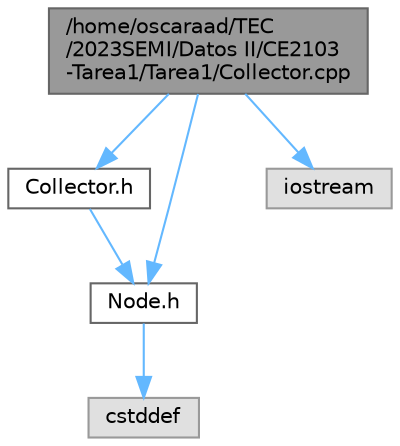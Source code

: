 digraph "/home/oscaraad/TEC/2023SEMI/Datos II/CE2103-Tarea1/Tarea1/Collector.cpp"
{
 // LATEX_PDF_SIZE
  bgcolor="transparent";
  edge [fontname=Helvetica,fontsize=10,labelfontname=Helvetica,labelfontsize=10];
  node [fontname=Helvetica,fontsize=10,shape=box,height=0.2,width=0.4];
  Node1 [label="/home/oscaraad/TEC\l/2023SEMI/Datos II/CE2103\l-Tarea1/Tarea1/Collector.cpp",height=0.2,width=0.4,color="gray40", fillcolor="grey60", style="filled", fontcolor="black",tooltip="En esta clase se modifican los métodos de la clase Collector, la cual corresponde a la lista que alma..."];
  Node1 -> Node2 [color="steelblue1",style="solid"];
  Node2 [label="Collector.h",height=0.2,width=0.4,color="grey40", fillcolor="white", style="filled",URL="$Collector_8h.html",tooltip="En esta header se crea la clase Collector."];
  Node2 -> Node3 [color="steelblue1",style="solid"];
  Node3 [label="Node.h",height=0.2,width=0.4,color="grey40", fillcolor="white", style="filled",URL="$Node_8h.html",tooltip="En esta header se crea la clase Node."];
  Node3 -> Node4 [color="steelblue1",style="solid"];
  Node4 [label="cstddef",height=0.2,width=0.4,color="grey60", fillcolor="#E0E0E0", style="filled",tooltip=" "];
  Node1 -> Node3 [color="steelblue1",style="solid"];
  Node1 -> Node5 [color="steelblue1",style="solid"];
  Node5 [label="iostream",height=0.2,width=0.4,color="grey60", fillcolor="#E0E0E0", style="filled",tooltip=" "];
}
